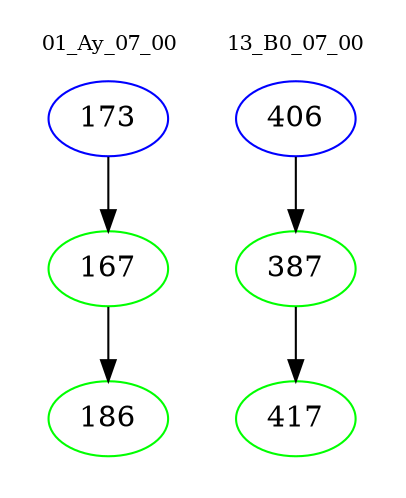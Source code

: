 digraph{
subgraph cluster_0 {
color = white
label = "01_Ay_07_00";
fontsize=10;
T0_173 [label="173", color="blue"]
T0_173 -> T0_167 [color="black"]
T0_167 [label="167", color="green"]
T0_167 -> T0_186 [color="black"]
T0_186 [label="186", color="green"]
}
subgraph cluster_1 {
color = white
label = "13_B0_07_00";
fontsize=10;
T1_406 [label="406", color="blue"]
T1_406 -> T1_387 [color="black"]
T1_387 [label="387", color="green"]
T1_387 -> T1_417 [color="black"]
T1_417 [label="417", color="green"]
}
}
